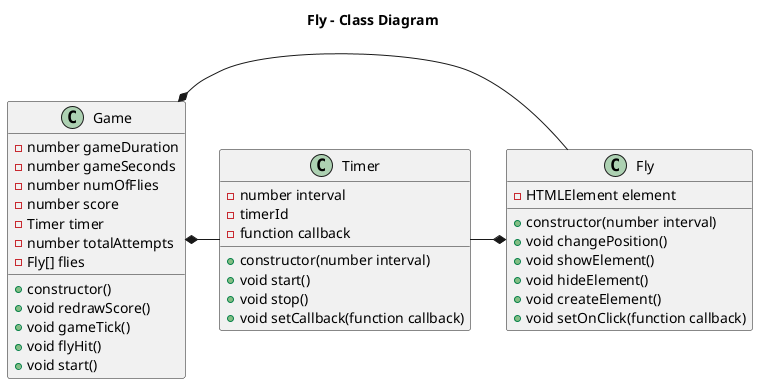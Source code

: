 @startuml
title Fly - Class Diagram

class Fly {
 -HTMLElement element
 +constructor(number interval)
 +void changePosition()
 +void showElement()
 +void hideElement()
 +void createElement()
 +void setOnClick(function callback)
}

class Game {
 -number gameDuration
 -number gameSeconds
 -number numOfFlies
 -number score
 -Timer timer
 -number totalAttempts
 -Fly[] flies
 +constructor()
 +void redrawScore()
 +void gameTick()
 +void flyHit()
 +void start()
}

class Timer {
 -number interval
 -timerId
 -function callback
 +constructor(number interval)
 +void start()
 +void stop()
 +void setCallback(function callback)
}

Fly *-left- Timer
Timer -left-* Game
Game *-right- Fly

@enduml